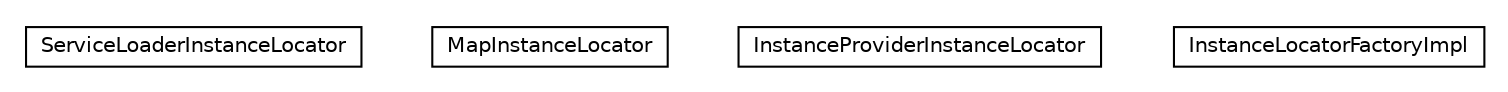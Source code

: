 #!/usr/local/bin/dot
#
# Class diagram 
# Generated by UMLGraph version R5_6_6-8-g8d7759 (http://www.umlgraph.org/)
#

digraph G {
	edge [fontname="Helvetica",fontsize=10,labelfontname="Helvetica",labelfontsize=10];
	node [fontname="Helvetica",fontsize=10,shape=plaintext];
	nodesep=0.25;
	ranksep=0.5;
	// org.dayatang.domain.internal.bean.ServiceLoaderInstanceLocator
	c1480 [label=<<table title="org.dayatang.domain.internal.bean.ServiceLoaderInstanceLocator" border="0" cellborder="1" cellspacing="0" cellpadding="2" port="p" href="./ServiceLoaderInstanceLocator.html">
		<tr><td><table border="0" cellspacing="0" cellpadding="1">
<tr><td align="center" balign="center"> ServiceLoaderInstanceLocator </td></tr>
		</table></td></tr>
		</table>>, URL="./ServiceLoaderInstanceLocator.html", fontname="Helvetica", fontcolor="black", fontsize=10.0];
	// org.dayatang.domain.internal.bean.MapInstanceLocator
	c1481 [label=<<table title="org.dayatang.domain.internal.bean.MapInstanceLocator" border="0" cellborder="1" cellspacing="0" cellpadding="2" port="p" href="./MapInstanceLocator.html">
		<tr><td><table border="0" cellspacing="0" cellpadding="1">
<tr><td align="center" balign="center"> MapInstanceLocator </td></tr>
		</table></td></tr>
		</table>>, URL="./MapInstanceLocator.html", fontname="Helvetica", fontcolor="black", fontsize=10.0];
	// org.dayatang.domain.internal.bean.InstanceProviderInstanceLocator
	c1482 [label=<<table title="org.dayatang.domain.internal.bean.InstanceProviderInstanceLocator" border="0" cellborder="1" cellspacing="0" cellpadding="2" port="p" href="./InstanceProviderInstanceLocator.html">
		<tr><td><table border="0" cellspacing="0" cellpadding="1">
<tr><td align="center" balign="center"> InstanceProviderInstanceLocator </td></tr>
		</table></td></tr>
		</table>>, URL="./InstanceProviderInstanceLocator.html", fontname="Helvetica", fontcolor="black", fontsize=10.0];
	// org.dayatang.domain.internal.bean.InstanceLocatorFactoryImpl
	c1483 [label=<<table title="org.dayatang.domain.internal.bean.InstanceLocatorFactoryImpl" border="0" cellborder="1" cellspacing="0" cellpadding="2" port="p" href="./InstanceLocatorFactoryImpl.html">
		<tr><td><table border="0" cellspacing="0" cellpadding="1">
<tr><td align="center" balign="center"> InstanceLocatorFactoryImpl </td></tr>
		</table></td></tr>
		</table>>, URL="./InstanceLocatorFactoryImpl.html", fontname="Helvetica", fontcolor="black", fontsize=10.0];
}

